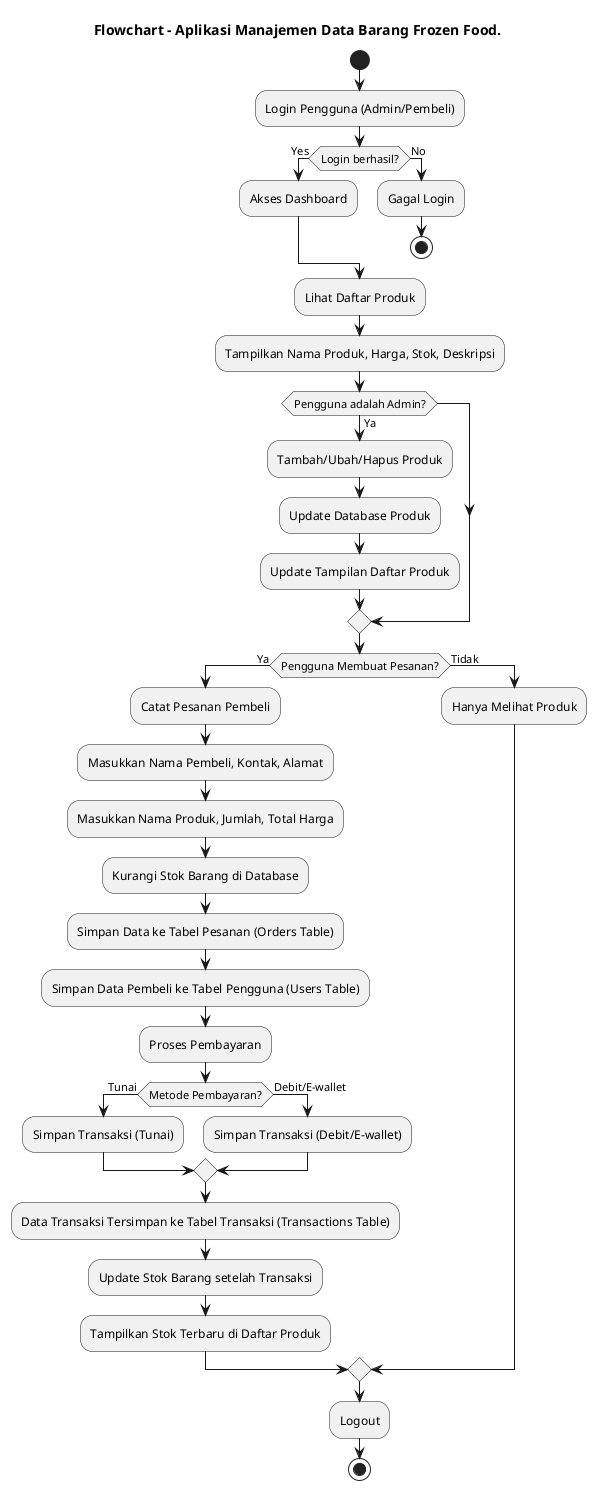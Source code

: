 @startuml
title Flowchart - Aplikasi Manajemen Data Barang Frozen Food.
start

' ==== Login Pengguna ====
:Login Pengguna (Admin/Pembeli);
if (Login berhasil?) then (Yes)
    :Akses Dashboard;
else (No)
    :Gagal Login;
    stop
endif

' ==== Tampilkan Daftar Produk ====
:Lihat Daftar Produk;
:Tampilkan Nama Produk, Harga, Stok, Deskripsi;

if (Pengguna adalah Admin?) then (Ya)
    ' ==== Kelola Produk (Hanya untuk Admin) ====
    :Tambah/Ubah/Hapus Produk;
    :Update Database Produk;
    :Update Tampilan Daftar Produk;
endif

' ==== Proses Pemesanan (Admin & Pembeli) ====
if (Pengguna Membuat Pesanan?) then (Ya)
    :Catat Pesanan Pembeli;
    :Masukkan Nama Pembeli, Kontak, Alamat;
    :Masukkan Nama Produk, Jumlah, Total Harga;
    :Kurangi Stok Barang di Database;
    :Simpan Data ke Tabel Pesanan (Orders Table);
    :Simpan Data Pembeli ke Tabel Pengguna (Users Table);

    ' ==== Proses Pembayaran ====
    :Proses Pembayaran;
    if (Metode Pembayaran?) then (Tunai)
        :Simpan Transaksi (Tunai);
    else (Debit/E-wallet)
        :Simpan Transaksi (Debit/E-wallet);
    endif
    :Data Transaksi Tersimpan ke Tabel Transaksi (Transactions Table);

    ' ==== Update Stok & Menampilkan Data ====
    :Update Stok Barang setelah Transaksi;
    :Tampilkan Stok Terbaru di Daftar Produk;
else (Tidak)
    :Hanya Melihat Produk;
endif

' ==== Logout ====
:Logout;
stop

@enduml
